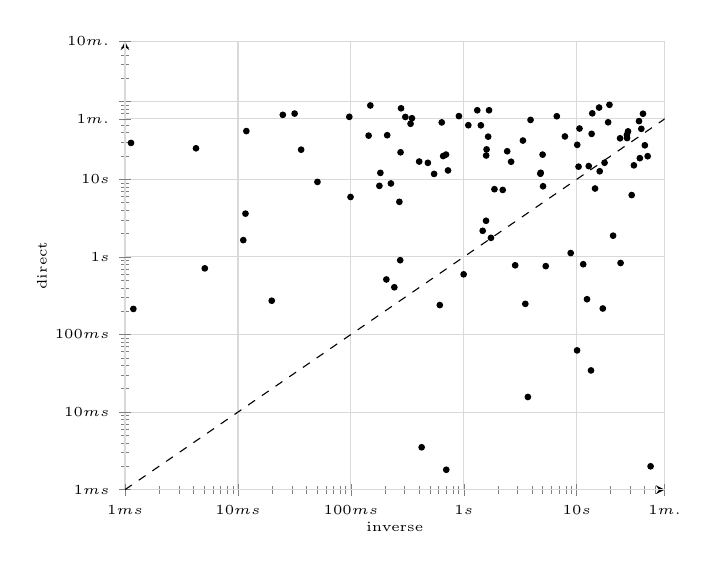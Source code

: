\begin{tikzpicture}
\begin{axis}[
	font = \tiny,
	axis lines = left,
	axis lines = left,
	grid = major,
	grid style = {draw=gray!30},
	xmode = log,
	ymode = log,
	ymin = 1,
	ymax = 600000,
	xmin = 1,
	xmax = 60000,
	xlabel = {inverse},
	ylabel = {direct},
	label shift = {-6pt},
	% log ticks with fixed point,
	xtick = {0.1, 1, 10, 100, 1000, 10000, 100000, 1000000, 10000000},
	ytick = {0.1, 1, 10, 100, 1000, 10000, 100000, 1000000, 10000000},
	xticklabels = \empty,
	yticklabels = \empty,
	extra x ticks = {0.1, 1, 10, 100, 1000, 10000, 60000, 600000, 1800000, 3600000},
	extra x tick labels = {$100 {\mu}s$, $1 ms$, $10 ms$, $100 ms$, $1 s$, $10 s$, $1 m.$, $10 m.$, $30 m.$, $1 h$},
	extra y ticks = {0.1, 1, 10, 100, 1000, 10000, 60000, 600000, 1800000, 3600000},
	extra y tick labels = {$100 {\mu}s$, $1 ms$, $10 ms$, $100 ms$, $1 s$, $10 s$, $1 m.$, $10 m.$, $30 m.$, $1 h$},
]
	\addplot [only marks, mark size=1pt] coordinates {
		(1.13, 29449.079)
		(10367.918, 14560.472)
		(42442.21, 19856.56)
		(226.136, 8842.377)
		(612.755, 239.447)
		(1738.406, 1759.701)
		(2848.255, 779.608)
		(3502.49, 248.162)
		(13539.085, 38548.195)
		(695.574, 20834.667)
		(14514.383, 7611.464)
		(19.925, 272.371)
		(275.257, 22292.072)
		(31.76, 70319.501)
		(4761.008, 11795.243)
		(11405.966, 804.817)
		(24.961, 67714.817)
		(50.574, 9260.07)
		(13717.612, 70870.228)
		(28434.334, 41457.506)
		(96.831, 63894.237)
		(11.149, 1645.237)
		(27785.704, 37377.938)
		(35580.326, 56227.112)
		(99.311, 5919.279)
		(13368.096, 34.422)
		(545.303, 11729.604)
		(242.493, 406.096)
		(37275.781, 44692.628)
		(278.112, 82294.302)
		(347.251, 61300.004)
		(30651.595, 6267.376)
		(1642.288, 35471.532)
		(656.003, 19952.113)
		(11.871, 41842.096)
		(268.749, 5126.142)
		(36179.325, 18733.017)
		(45045.384, 2.001)
		(4983.309, 20820.072)
		(15969.5, 12704.917)
		(40068.945, 27442.219)
		(3897.816, 58273.014)
		(17617.067, 16342.184)
		(2420.933, 22992.949)
		(5311.994, 760.834)
		(724.591, 13018.876)
		(12762.995, 14802.055)
		(3691.677, 15.662)
		(24434.301, 835.157)
		(10062.028, 62.386)
		(10574.767, 45148.395)
		(423.224, 3.52)
		(273.238, 906.421)
		(480.447, 16306.022)
		(18953.152, 54369.271)
		(1573.011, 2921.417)
		(1866.739, 7461.328)
		(1468.867, 2169.474)
		(2621.798, 16845.254)
		(178.804, 8235.593)
		(6656.725, 65004.001)
		(209.698, 37039.614)
		(17003.363, 216.299)
		(8839.348, 1121.376)
		(699.342, 1.806)
		(27886.849, 34043.643)
		(1.186, 213.672)
		(15769.02, 84108.136)
		(337.611, 52034.556)
		(182.472, 12106.331)
		(996.053, 596.058)
		(1096.189, 49810.515)
		(5029.27, 8137.497)
		(206.07, 511.819)
		(36.261, 24091.721)
		(38585.091, 70006.776)
		(1672.11, 77637.074)
		(905.011, 65233.266)
		(148.695, 89532.567)
		(3336.096, 31613.659)
		(7854.592, 35688.442)
		(20982.522, 1878.697)
		(1590.587, 24304.109)
		(4795.598, 12142.403)
		(4.252, 25112.634)
		(1315.501, 77629.11)
		(402.348, 16941.673)
		(12321.356, 284.968)
		(24179.289, 33802.633)
		(10093.894, 27811.364)
		(32047.716, 15138.975)
		(637.57, 54142.253)
		(2210.841, 7295.335)
		(11.659, 3612.572)
		(5.088, 711.928)
		(1576.393, 20278.578)
		(303.421, 63614.012)
		(143.58, 36571.581)
		(1415.082, 49638.55)
		(19477.704, 91293.876)
	};
	\addplot+ [mark=none, black, dashed, domain=1:600000] {x};
\end{axis}
\end{tikzpicture}
